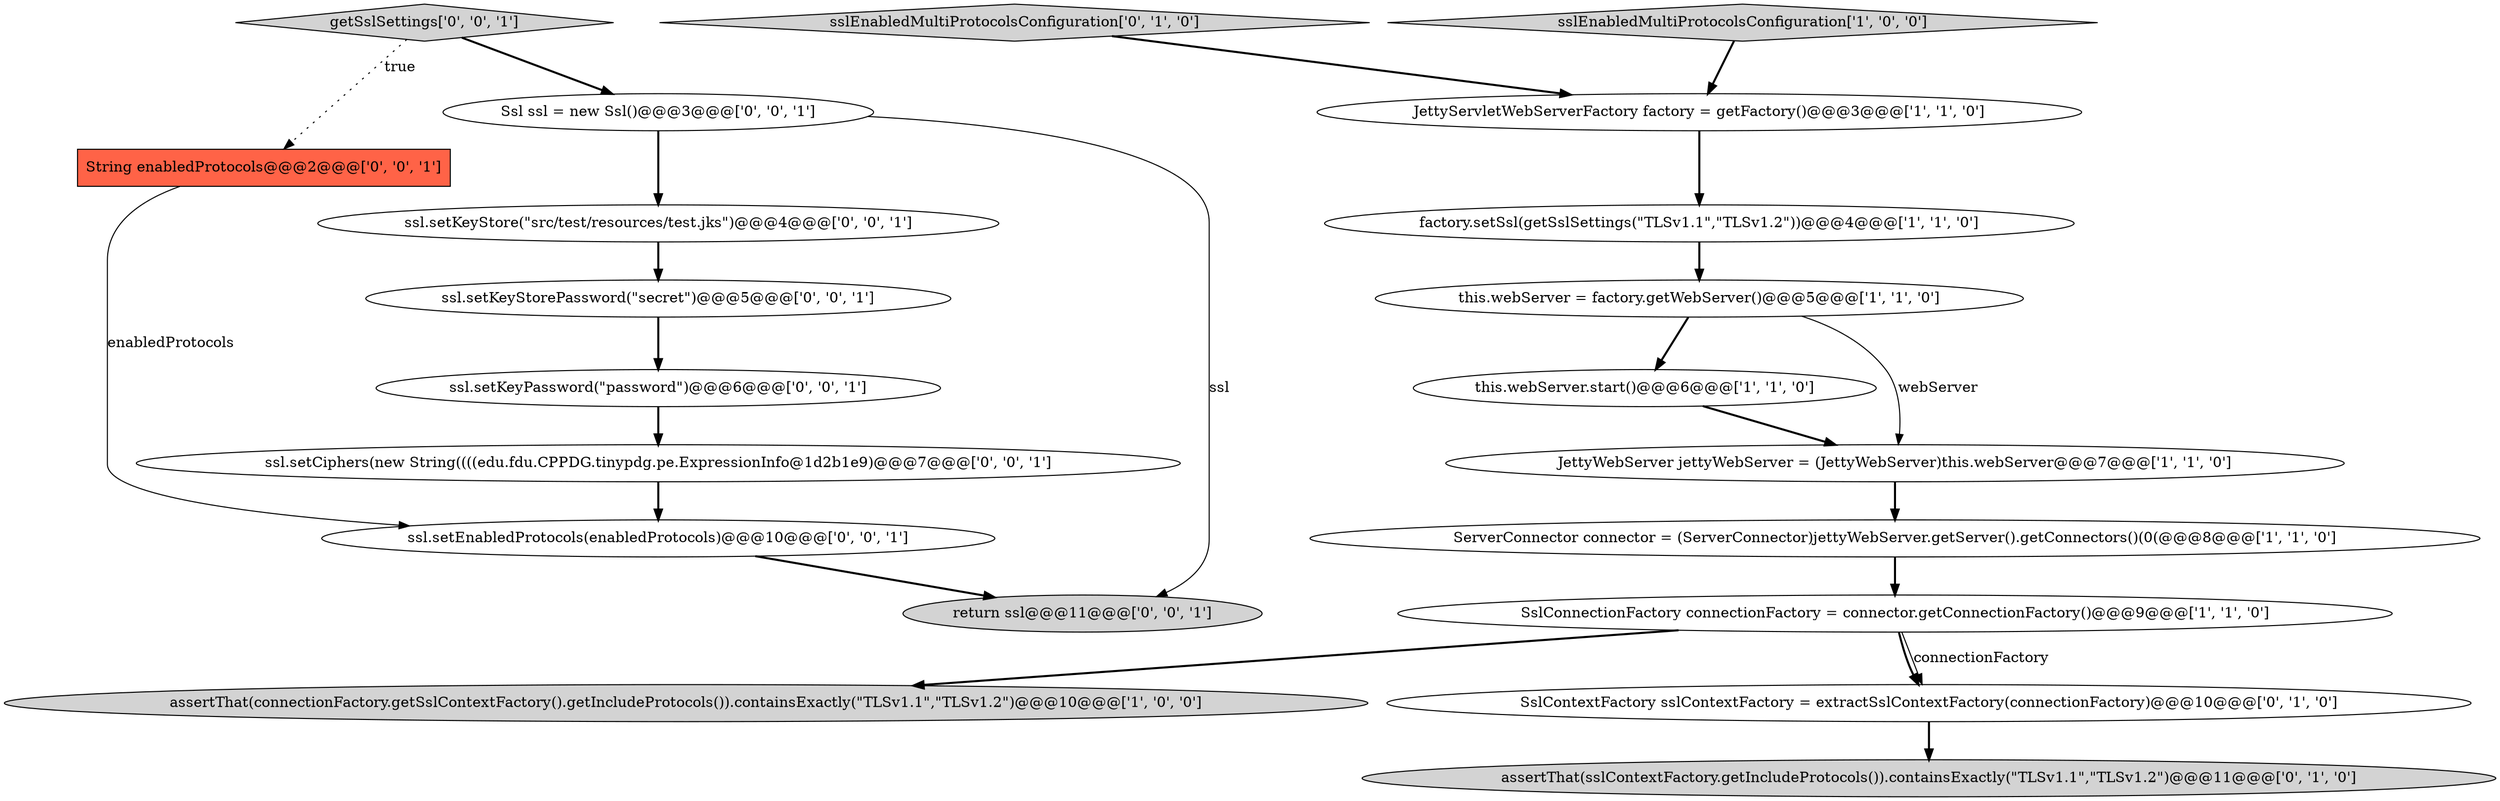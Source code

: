 digraph {
13 [style = filled, label = "ssl.setCiphers(new String((((edu.fdu.CPPDG.tinypdg.pe.ExpressionInfo@1d2b1e9)@@@7@@@['0', '0', '1']", fillcolor = white, shape = ellipse image = "AAA0AAABBB3BBB"];
20 [style = filled, label = "ssl.setKeyStorePassword(\"secret\")@@@5@@@['0', '0', '1']", fillcolor = white, shape = ellipse image = "AAA0AAABBB3BBB"];
8 [style = filled, label = "this.webServer = factory.getWebServer()@@@5@@@['1', '1', '0']", fillcolor = white, shape = ellipse image = "AAA0AAABBB1BBB"];
0 [style = filled, label = "this.webServer.start()@@@6@@@['1', '1', '0']", fillcolor = white, shape = ellipse image = "AAA0AAABBB1BBB"];
6 [style = filled, label = "factory.setSsl(getSslSettings(\"TLSv1.1\",\"TLSv1.2\"))@@@4@@@['1', '1', '0']", fillcolor = white, shape = ellipse image = "AAA0AAABBB1BBB"];
7 [style = filled, label = "assertThat(connectionFactory.getSslContextFactory().getIncludeProtocols()).containsExactly(\"TLSv1.1\",\"TLSv1.2\")@@@10@@@['1', '0', '0']", fillcolor = lightgray, shape = ellipse image = "AAA0AAABBB1BBB"];
11 [style = filled, label = "assertThat(sslContextFactory.getIncludeProtocols()).containsExactly(\"TLSv1.1\",\"TLSv1.2\")@@@11@@@['0', '1', '0']", fillcolor = lightgray, shape = ellipse image = "AAA1AAABBB2BBB"];
17 [style = filled, label = "ssl.setKeyStore(\"src/test/resources/test.jks\")@@@4@@@['0', '0', '1']", fillcolor = white, shape = ellipse image = "AAA0AAABBB3BBB"];
5 [style = filled, label = "JettyServletWebServerFactory factory = getFactory()@@@3@@@['1', '1', '0']", fillcolor = white, shape = ellipse image = "AAA0AAABBB1BBB"];
10 [style = filled, label = "sslEnabledMultiProtocolsConfiguration['0', '1', '0']", fillcolor = lightgray, shape = diamond image = "AAA0AAABBB2BBB"];
3 [style = filled, label = "JettyWebServer jettyWebServer = (JettyWebServer)this.webServer@@@7@@@['1', '1', '0']", fillcolor = white, shape = ellipse image = "AAA0AAABBB1BBB"];
18 [style = filled, label = "String enabledProtocols@@@2@@@['0', '0', '1']", fillcolor = tomato, shape = box image = "AAA0AAABBB3BBB"];
1 [style = filled, label = "ServerConnector connector = (ServerConnector)jettyWebServer.getServer().getConnectors()(0(@@@8@@@['1', '1', '0']", fillcolor = white, shape = ellipse image = "AAA0AAABBB1BBB"];
4 [style = filled, label = "sslEnabledMultiProtocolsConfiguration['1', '0', '0']", fillcolor = lightgray, shape = diamond image = "AAA0AAABBB1BBB"];
15 [style = filled, label = "getSslSettings['0', '0', '1']", fillcolor = lightgray, shape = diamond image = "AAA0AAABBB3BBB"];
9 [style = filled, label = "SslContextFactory sslContextFactory = extractSslContextFactory(connectionFactory)@@@10@@@['0', '1', '0']", fillcolor = white, shape = ellipse image = "AAA0AAABBB2BBB"];
2 [style = filled, label = "SslConnectionFactory connectionFactory = connector.getConnectionFactory()@@@9@@@['1', '1', '0']", fillcolor = white, shape = ellipse image = "AAA0AAABBB1BBB"];
14 [style = filled, label = "ssl.setKeyPassword(\"password\")@@@6@@@['0', '0', '1']", fillcolor = white, shape = ellipse image = "AAA0AAABBB3BBB"];
19 [style = filled, label = "return ssl@@@11@@@['0', '0', '1']", fillcolor = lightgray, shape = ellipse image = "AAA0AAABBB3BBB"];
16 [style = filled, label = "Ssl ssl = new Ssl()@@@3@@@['0', '0', '1']", fillcolor = white, shape = ellipse image = "AAA0AAABBB3BBB"];
12 [style = filled, label = "ssl.setEnabledProtocols(enabledProtocols)@@@10@@@['0', '0', '1']", fillcolor = white, shape = ellipse image = "AAA0AAABBB3BBB"];
8->3 [style = solid, label="webServer"];
9->11 [style = bold, label=""];
8->0 [style = bold, label=""];
2->7 [style = bold, label=""];
4->5 [style = bold, label=""];
15->18 [style = dotted, label="true"];
14->13 [style = bold, label=""];
0->3 [style = bold, label=""];
17->20 [style = bold, label=""];
6->8 [style = bold, label=""];
3->1 [style = bold, label=""];
2->9 [style = bold, label=""];
13->12 [style = bold, label=""];
2->9 [style = solid, label="connectionFactory"];
12->19 [style = bold, label=""];
18->12 [style = solid, label="enabledProtocols"];
15->16 [style = bold, label=""];
16->19 [style = solid, label="ssl"];
16->17 [style = bold, label=""];
20->14 [style = bold, label=""];
1->2 [style = bold, label=""];
10->5 [style = bold, label=""];
5->6 [style = bold, label=""];
}
